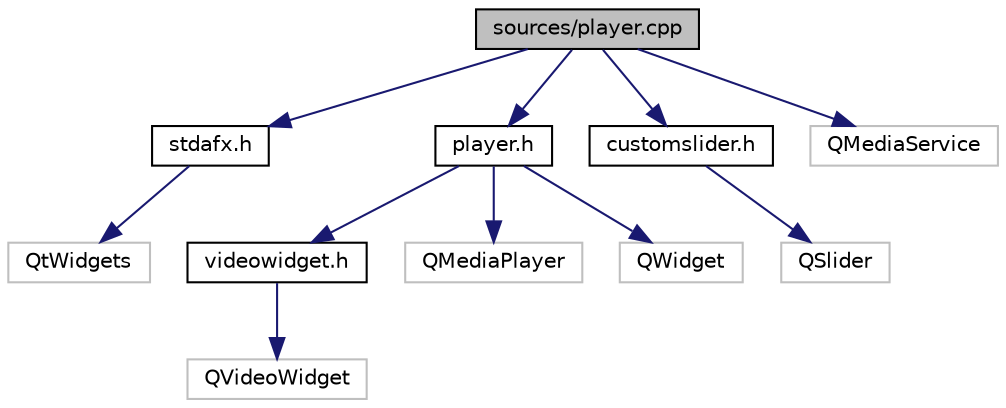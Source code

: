 digraph "sources/player.cpp"
{
  edge [fontname="Helvetica",fontsize="10",labelfontname="Helvetica",labelfontsize="10"];
  node [fontname="Helvetica",fontsize="10",shape=record];
  Node0 [label="sources/player.cpp",height=0.2,width=0.4,color="black", fillcolor="grey75", style="filled", fontcolor="black"];
  Node0 -> Node1 [color="midnightblue",fontsize="10",style="solid",fontname="Helvetica"];
  Node1 [label="stdafx.h",height=0.2,width=0.4,color="black", fillcolor="white", style="filled",URL="$stdafx_8h.html"];
  Node1 -> Node2 [color="midnightblue",fontsize="10",style="solid",fontname="Helvetica"];
  Node2 [label="QtWidgets",height=0.2,width=0.4,color="grey75", fillcolor="white", style="filled"];
  Node0 -> Node3 [color="midnightblue",fontsize="10",style="solid",fontname="Helvetica"];
  Node3 [label="player.h",height=0.2,width=0.4,color="black", fillcolor="white", style="filled",URL="$player_8h.html"];
  Node3 -> Node4 [color="midnightblue",fontsize="10",style="solid",fontname="Helvetica"];
  Node4 [label="videowidget.h",height=0.2,width=0.4,color="black", fillcolor="white", style="filled",URL="$videowidget_8h.html"];
  Node4 -> Node5 [color="midnightblue",fontsize="10",style="solid",fontname="Helvetica"];
  Node5 [label="QVideoWidget",height=0.2,width=0.4,color="grey75", fillcolor="white", style="filled"];
  Node3 -> Node6 [color="midnightblue",fontsize="10",style="solid",fontname="Helvetica"];
  Node6 [label="QMediaPlayer",height=0.2,width=0.4,color="grey75", fillcolor="white", style="filled"];
  Node3 -> Node7 [color="midnightblue",fontsize="10",style="solid",fontname="Helvetica"];
  Node7 [label="QWidget",height=0.2,width=0.4,color="grey75", fillcolor="white", style="filled"];
  Node0 -> Node8 [color="midnightblue",fontsize="10",style="solid",fontname="Helvetica"];
  Node8 [label="customslider.h",height=0.2,width=0.4,color="black", fillcolor="white", style="filled",URL="$customslider_8h.html"];
  Node8 -> Node9 [color="midnightblue",fontsize="10",style="solid",fontname="Helvetica"];
  Node9 [label="QSlider",height=0.2,width=0.4,color="grey75", fillcolor="white", style="filled"];
  Node0 -> Node10 [color="midnightblue",fontsize="10",style="solid",fontname="Helvetica"];
  Node10 [label="QMediaService",height=0.2,width=0.4,color="grey75", fillcolor="white", style="filled"];
}
